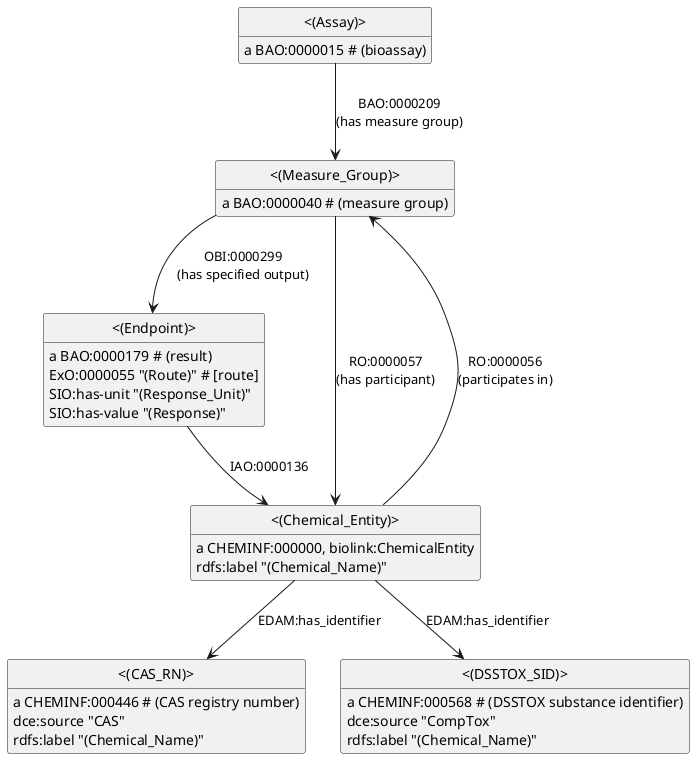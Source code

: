 @startuml
hide empty members
hide circle
skinparam classAttributeIconSize 0
class _Assay_ as "<(Assay)>"
_Assay_ : {field} a BAO:0000015 # (bioassay)
class _Measure_Group_ as "<(Measure_Group)>"
_Assay_ -down-> _Measure_Group_ : BAO:0000209\n(has measure group)
_Measure_Group_ : {field} a BAO:0000040 # (measure group)
class _Endpoint_ as "<(Endpoint)>"
_Measure_Group_ -down-> _Endpoint_ : OBI:0000299\n(has specified output)
class _Chemical_Entity_ as "<(Chemical_Entity)>"
_Measure_Group_ -down-> _Chemical_Entity_ : RO:0000057\n(has participant)
_Endpoint_ : {field} a BAO:0000179 # (result)
_Endpoint_ -down-> _Chemical_Entity_ : IAO:0000136
_Endpoint_ : {field} ExO:0000055 "(Route)" # [route]
_Endpoint_ : {field} SIO:has-unit "(Response_Unit)"
_Endpoint_ : {field} SIO:has-value "(Response)"
class _CAS_RN_ as "<(CAS_RN)>"
_CAS_RN_ : {field} a CHEMINF:000446 # (CAS registry number)
_CAS_RN_ : {field} dce:source "CAS"
_CAS_RN_ : {field} rdfs:label "(Chemical_Name)"
_Chemical_Entity_ : {field} a CHEMINF:000000, biolink:ChemicalEntity
_Chemical_Entity_ -down-> _Measure_Group_ : RO:0000056\n(participates in)
_Chemical_Entity_ -down-> _CAS_RN_ : EDAM:has_identifier
class _DSSTOX_SID_ as "<(DSSTOX_SID)>"
_Chemical_Entity_ -down-> _DSSTOX_SID_ : EDAM:has_identifier
_Chemical_Entity_ : {field} rdfs:label "(Chemical_Name)"
_DSSTOX_SID_ : {field} a CHEMINF:000568 # (DSSTOX substance identifier)
_DSSTOX_SID_ : {field} dce:source "CompTox"
_DSSTOX_SID_ : {field} rdfs:label "(Chemical_Name)"
@enduml
